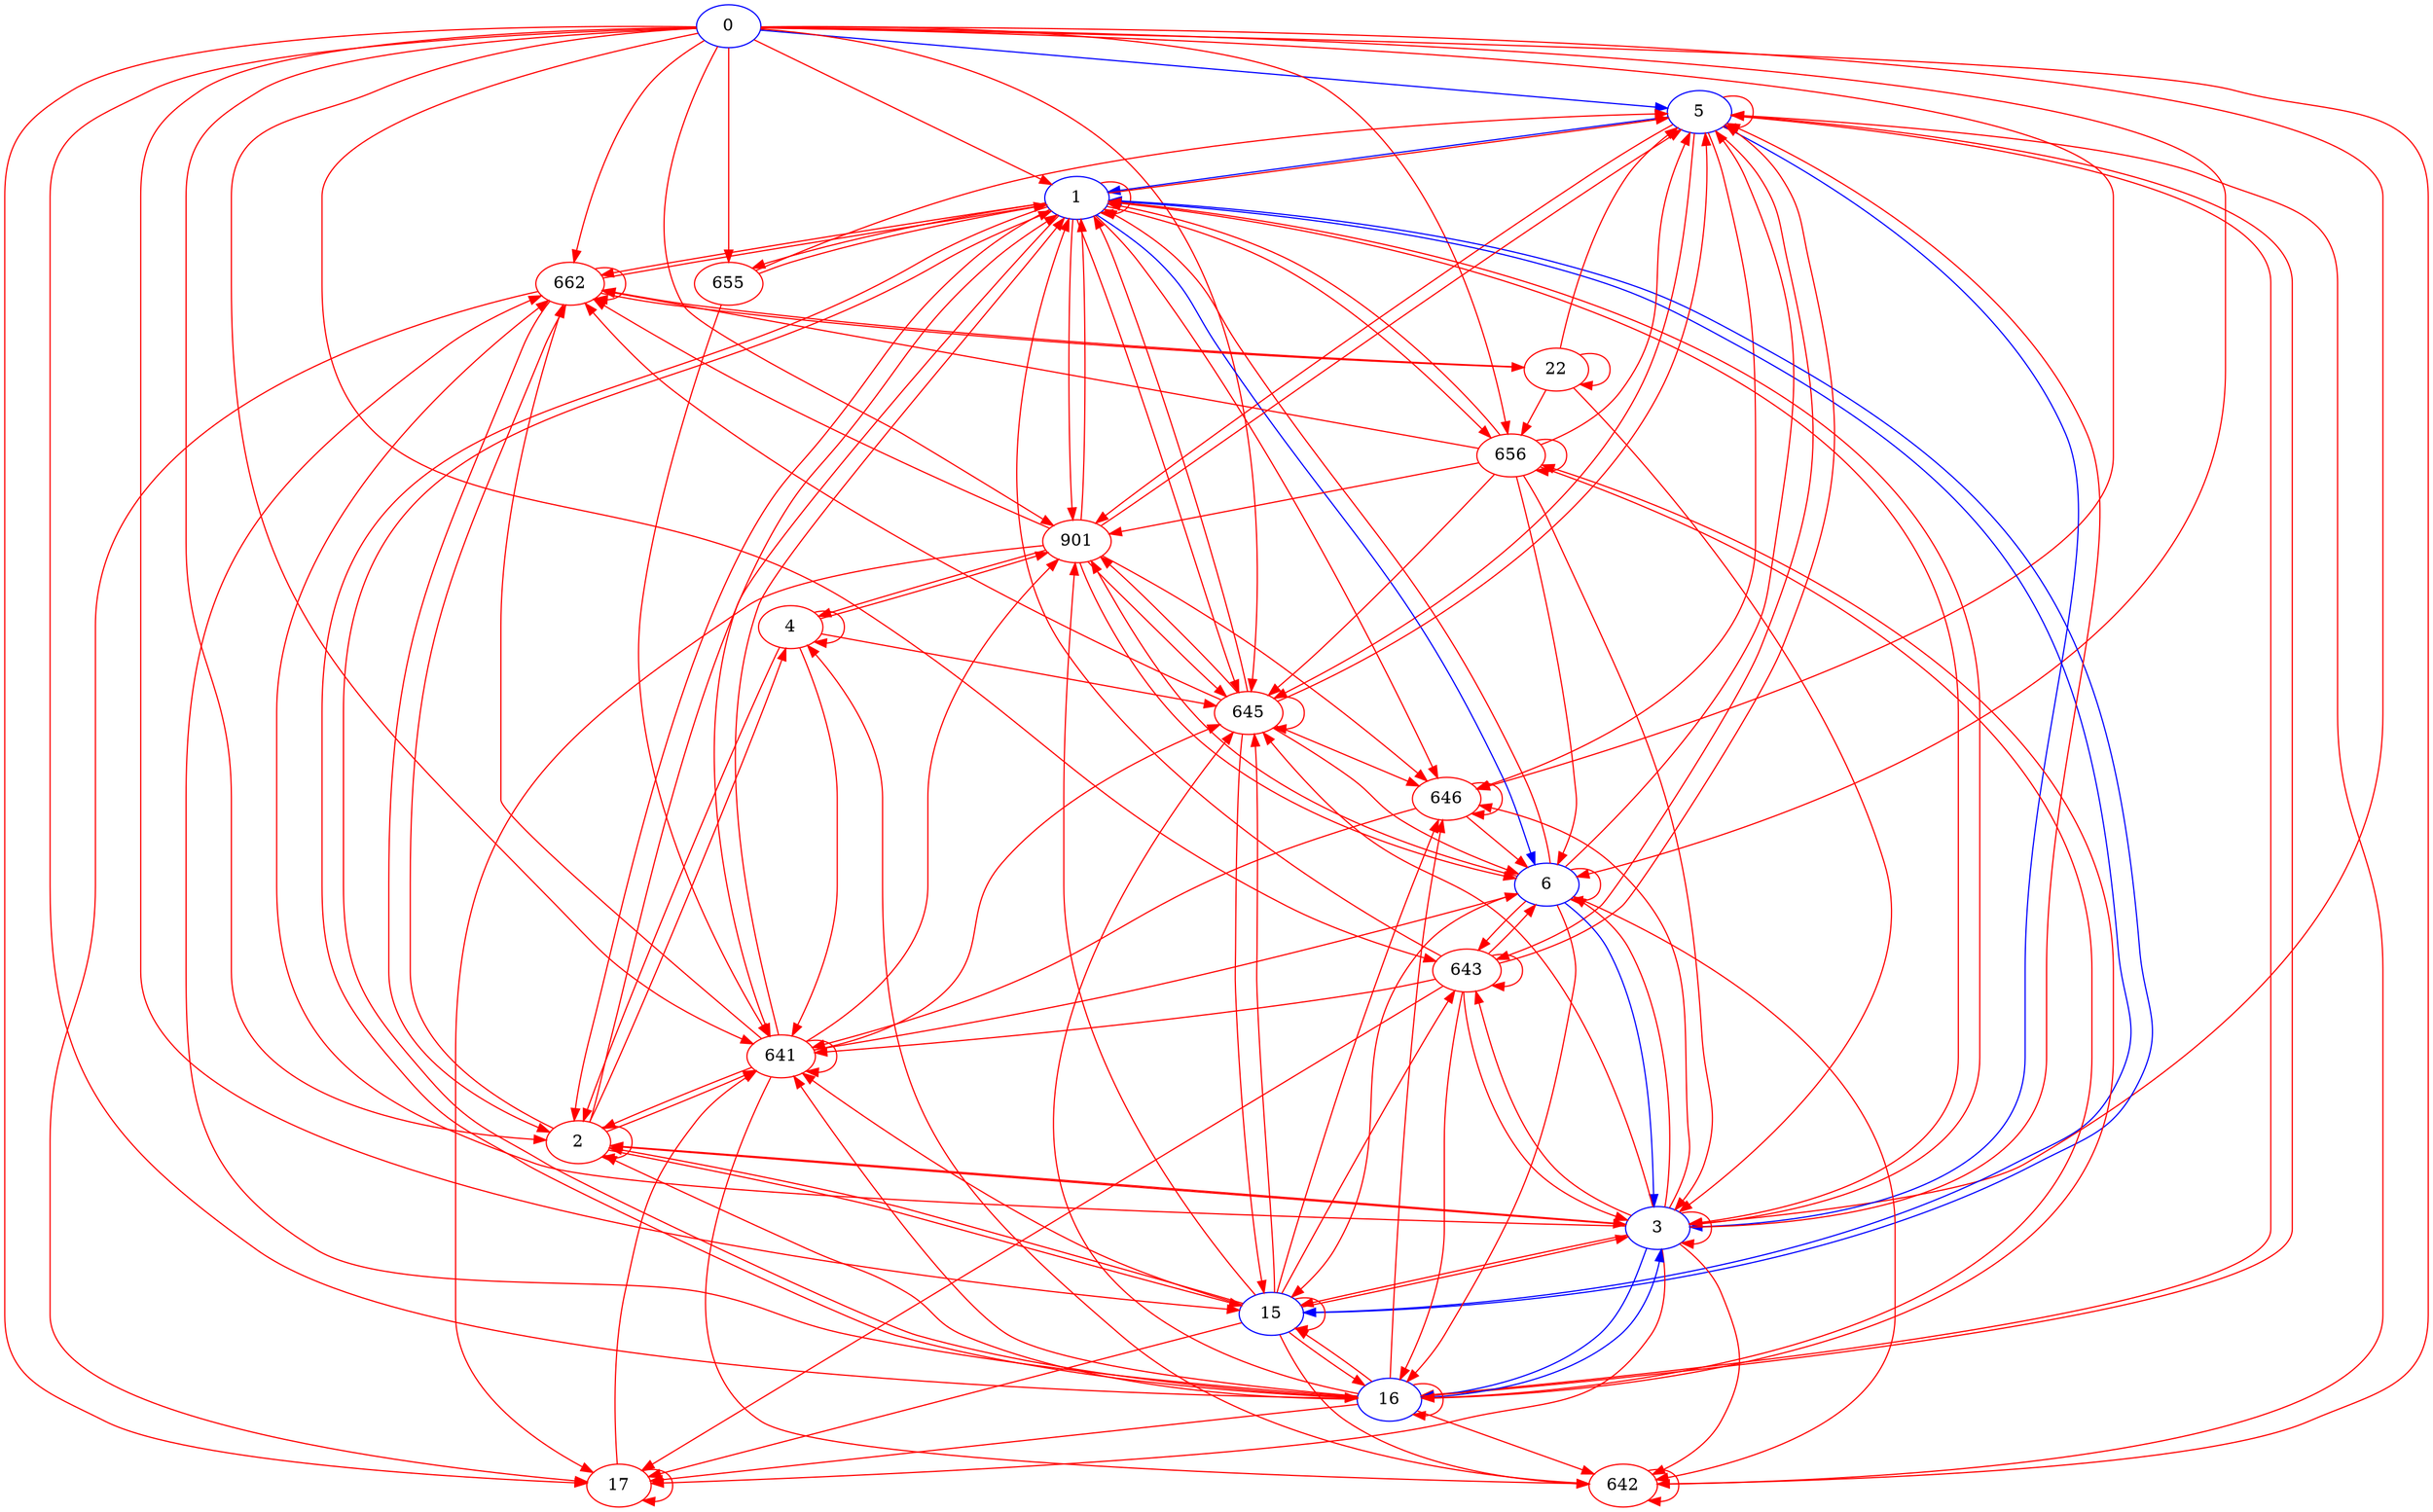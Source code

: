 digraph g {
	node [color=black];
	edge [color=black];
	0	[color=blue];
	5	[color=blue];
	0 -> 5	[key=new_edge,
		color=blue];
	1	[color=blue];
	0 -> 1	[key=new_edge,
		color=red];
	15	[color=blue];
	0 -> 15	[key=new_edge,
		color=red];
	6	[color=blue];
	0 -> 6	[key=new_edge,
		color=red];
	3	[color=blue];
	0 -> 3	[key=new_edge,
		color=red];
	16	[color=blue];
	0 -> 16	[key=new_edge,
		color=red];
	646	[color=red];
	0 -> 646	[key=new_edge,
		color=red];
	645	[color=red];
	0 -> 645	[key=new_edge,
		color=red];
	901	[color=red];
	0 -> 901	[key=new_edge,
		color=red];
	17	[color=red];
	0 -> 17	[key=new_edge,
		color=red];
	2	[color=red];
	0 -> 2	[key=new_edge,
		color=red];
	641	[color=red];
	0 -> 641	[key=new_edge,
		color=red];
	656	[color=red];
	0 -> 656	[key=new_edge,
		color=red];
	643	[color=red];
	0 -> 643	[key=new_edge,
		color=red];
	655	[color=red];
	0 -> 655	[key=new_edge,
		color=red];
	662	[color=red];
	0 -> 662	[key=new_edge,
		color=red];
	642	[color=red];
	0 -> 642	[key=new_edge,
		color=red];
	5 -> 5	[key=new_edge,
		color=red];
	5 -> 1	[key=new_edge,
		color=blue];
	5 -> 3	[key=new_edge,
		color=blue];
	5 -> 16	[key=new_edge,
		color=red];
	5 -> 646	[key=new_edge,
		color=red];
	5 -> 645	[key=new_edge,
		color=red];
	5 -> 901	[key=new_edge,
		color=red];
	5 -> 643	[key=new_edge,
		color=red];
	1 -> 5	[key=new_edge,
		color=red];
	1 -> 1	[key=new_edge,
		color=red];
	1 -> 15	[key=new_edge,
		color=blue];
	1 -> 6	[key=new_edge,
		color=blue];
	1 -> 3	[key=new_edge,
		color=red];
	1 -> 16	[key=new_edge,
		color=red];
	1 -> 646	[key=new_edge,
		color=red];
	1 -> 645	[key=new_edge,
		color=red];
	1 -> 901	[key=new_edge,
		color=red];
	1 -> 2	[key=new_edge,
		color=red];
	1 -> 641	[key=new_edge,
		color=red];
	1 -> 656	[key=new_edge,
		color=red];
	1 -> 655	[key=new_edge,
		color=red];
	1 -> 662	[key=new_edge,
		color=red];
	15 -> 1	[key=new_edge,
		color=blue];
	15 -> 15	[key=new_edge,
		color=red];
	15 -> 3	[key=new_edge,
		color=red];
	15 -> 16	[key=new_edge,
		color=red];
	15 -> 646	[key=new_edge,
		color=red];
	15 -> 645	[key=new_edge,
		color=red];
	15 -> 901	[key=new_edge,
		color=red];
	15 -> 17	[key=new_edge,
		color=red];
	15 -> 2	[key=new_edge,
		color=red];
	15 -> 641	[key=new_edge,
		color=red];
	15 -> 643	[key=new_edge,
		color=red];
	15 -> 642	[key=new_edge,
		color=red];
	6 -> 5	[key=new_edge,
		color=red];
	6 -> 1	[key=new_edge,
		color=red];
	6 -> 15	[key=new_edge,
		color=red];
	6 -> 6	[key=new_edge,
		color=red];
	6 -> 3	[key=new_edge,
		color=blue];
	6 -> 16	[key=new_edge,
		color=red];
	6 -> 901	[key=new_edge,
		color=red];
	6 -> 643	[key=new_edge,
		color=red];
	6 -> 642	[key=new_edge,
		color=red];
	3 -> 5	[key=new_edge,
		color=red];
	3 -> 1	[key=new_edge,
		color=red];
	3 -> 15	[key=new_edge,
		color=red];
	3 -> 6	[key=new_edge,
		color=red];
	3 -> 3	[key=new_edge,
		color=red];
	3 -> 16	[key=new_edge,
		color=blue];
	3 -> 646	[key=new_edge,
		color=red];
	3 -> 645	[key=new_edge,
		color=red];
	3 -> 17	[key=new_edge,
		color=red];
	3 -> 2	[key=new_edge,
		color=red];
	3 -> 643	[key=new_edge,
		color=red];
	3 -> 662	[key=new_edge,
		color=red];
	3 -> 642	[key=new_edge,
		color=red];
	16 -> 5	[key=new_edge,
		color=red];
	16 -> 1	[key=new_edge,
		color=red];
	16 -> 15	[key=new_edge,
		color=red];
	16 -> 3	[key=new_edge,
		color=blue];
	16 -> 16	[key=new_edge,
		color=red];
	16 -> 646	[key=new_edge,
		color=red];
	16 -> 645	[key=new_edge,
		color=red];
	16 -> 17	[key=new_edge,
		color=red];
	16 -> 2	[key=new_edge,
		color=red];
	16 -> 641	[key=new_edge,
		color=red];
	16 -> 656	[key=new_edge,
		color=red];
	16 -> 662	[key=new_edge,
		color=red];
	16 -> 642	[key=new_edge,
		color=red];
	646 -> 6	[key=new_edge,
		color=red];
	646 -> 646	[key=new_edge,
		color=red];
	646 -> 641	[key=new_edge,
		color=red];
	645 -> 5	[key=new_edge,
		color=red];
	645 -> 1	[key=new_edge,
		color=red];
	645 -> 15	[key=new_edge,
		color=red];
	645 -> 6	[key=new_edge,
		color=red];
	645 -> 646	[key=new_edge,
		color=red];
	645 -> 645	[key=new_edge,
		color=red];
	645 -> 901	[key=new_edge,
		color=red];
	645 -> 662	[key=new_edge,
		color=red];
	901 -> 5	[key=new_edge,
		color=red];
	901 -> 1	[key=new_edge,
		color=red];
	901 -> 6	[key=new_edge,
		color=red];
	901 -> 646	[key=new_edge,
		color=red];
	901 -> 645	[key=new_edge,
		color=red];
	901 -> 17	[key=new_edge,
		color=red];
	4	[color=red];
	901 -> 4	[key=new_edge,
		color=red];
	901 -> 662	[key=new_edge,
		color=red];
	17 -> 17	[key=new_edge,
		color=red];
	17 -> 641	[key=new_edge,
		color=red];
	2 -> 1	[key=new_edge,
		color=red];
	2 -> 15	[key=new_edge,
		color=red];
	2 -> 3	[key=new_edge,
		color=red];
	2 -> 2	[key=new_edge,
		color=red];
	2 -> 641	[key=new_edge,
		color=red];
	2 -> 4	[key=new_edge,
		color=red];
	2 -> 662	[key=new_edge,
		color=red];
	641 -> 1	[key=new_edge,
		color=red];
	641 -> 6	[key=new_edge,
		color=red];
	641 -> 645	[key=new_edge,
		color=red];
	641 -> 901	[key=new_edge,
		color=red];
	641 -> 2	[key=new_edge,
		color=red];
	641 -> 641	[key=new_edge,
		color=red];
	641 -> 662	[key=new_edge,
		color=red];
	641 -> 642	[key=new_edge,
		color=red];
	656 -> 5	[key=new_edge,
		color=red];
	656 -> 1	[key=new_edge,
		color=red];
	656 -> 6	[key=new_edge,
		color=red];
	656 -> 3	[key=new_edge,
		color=red];
	656 -> 16	[key=new_edge,
		color=red];
	656 -> 645	[key=new_edge,
		color=red];
	656 -> 901	[key=new_edge,
		color=red];
	656 -> 656	[key=new_edge,
		color=red];
	656 -> 662	[key=new_edge,
		color=red];
	643 -> 5	[key=new_edge,
		color=red];
	643 -> 1	[key=new_edge,
		color=red];
	643 -> 6	[key=new_edge,
		color=red];
	643 -> 3	[key=new_edge,
		color=red];
	643 -> 16	[key=new_edge,
		color=red];
	643 -> 17	[key=new_edge,
		color=red];
	643 -> 641	[key=new_edge,
		color=red];
	643 -> 643	[key=new_edge,
		color=red];
	655 -> 5	[key=new_edge,
		color=red];
	655 -> 1	[key=new_edge,
		color=red];
	655 -> 641	[key=new_edge,
		color=red];
	4 -> 645	[key=new_edge,
		color=red];
	4 -> 901	[key=new_edge,
		color=red];
	4 -> 2	[key=new_edge,
		color=red];
	4 -> 641	[key=new_edge,
		color=red];
	4 -> 4	[key=new_edge,
		color=red];
	662 -> 1	[key=new_edge,
		color=red];
	662 -> 17	[key=new_edge,
		color=red];
	662 -> 2	[key=new_edge,
		color=red];
	662 -> 662	[key=new_edge,
		color=red];
	22	[color=red];
	662 -> 22	[key=new_edge,
		color=red];
	642 -> 5	[key=new_edge,
		color=red];
	642 -> 4	[key=new_edge,
		color=red];
	642 -> 642	[key=new_edge,
		color=red];
	22 -> 5	[key=new_edge,
		color=red];
	22 -> 3	[key=new_edge,
		color=red];
	22 -> 656	[key=new_edge,
		color=red];
	22 -> 662	[key=new_edge,
		color=red];
	22 -> 22	[key=new_edge,
		color=red];
}
